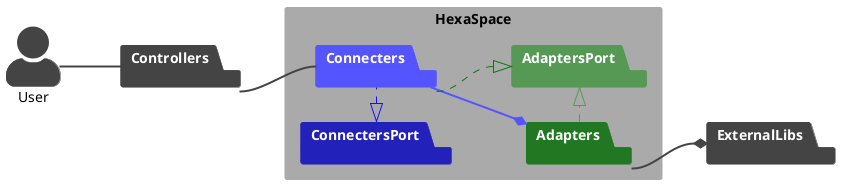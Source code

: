 @startuml

left to right direction
skinparam actorStyle awesome
skinparam packageStyle rectangle

actor User #444;line:444;

package Controllers #444;line:444;text:white
User == Controllers #line:444;

rectangle HexaSpace #AAA;line:AAA; {
    package ConnectersPort #22B;line:22B;text:white

    package Connecters #55F;line:55F;text:white
    ConnectersPort <|. Connecters #line:11F;
    Controllers == Connecters #line:444;

    package Adapters #272;line:272;text:white
    Connecters ==* Adapters #line:55F;

    package AdaptersPort #595;line:595;text:white
    Connecters .|> AdaptersPort #line:green;
    Adapters .|> AdaptersPort #line:595;
}

package ExternalLibs #444;line:444;text:white
Adapters ==* ExternalLibs #line:444;

@enduml
